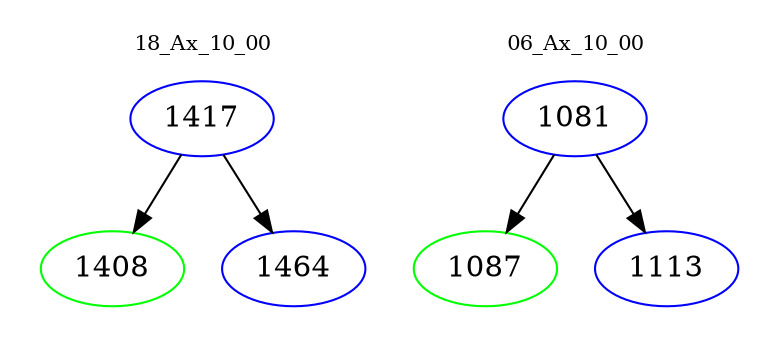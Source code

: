digraph{
subgraph cluster_0 {
color = white
label = "18_Ax_10_00";
fontsize=10;
T0_1417 [label="1417", color="blue"]
T0_1417 -> T0_1408 [color="black"]
T0_1408 [label="1408", color="green"]
T0_1417 -> T0_1464 [color="black"]
T0_1464 [label="1464", color="blue"]
}
subgraph cluster_1 {
color = white
label = "06_Ax_10_00";
fontsize=10;
T1_1081 [label="1081", color="blue"]
T1_1081 -> T1_1087 [color="black"]
T1_1087 [label="1087", color="green"]
T1_1081 -> T1_1113 [color="black"]
T1_1113 [label="1113", color="blue"]
}
}

